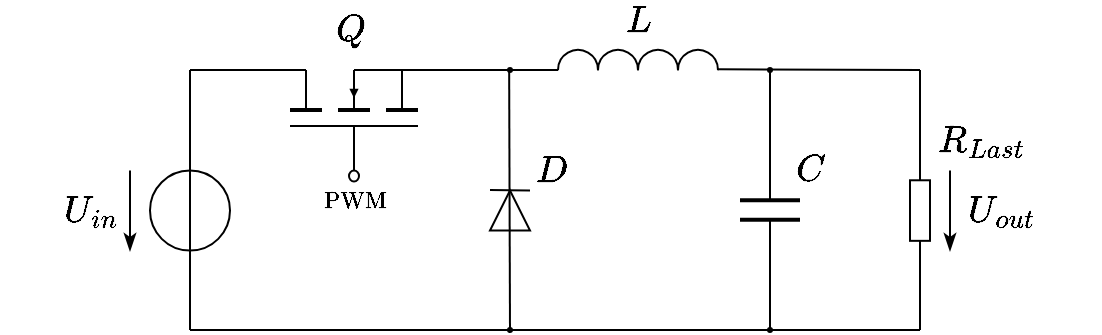 <mxfile version="13.7.3" type="device"><diagram id="vcer4DZiALIEVh8uOrCJ" name="Seite-1"><mxGraphModel dx="517" dy="384" grid="1" gridSize="10" guides="1" tooltips="1" connect="1" arrows="1" fold="1" page="1" pageScale="1" pageWidth="827" pageHeight="1169" math="1" shadow="0"><root><mxCell id="0"/><mxCell id="1" parent="0"/><mxCell id="Rieho1QkIDUN5Vm5wTrm-3" value="" style="endArrow=none;html=1;jumpSize=6;strokeWidth=1;" parent="1" edge="1"><mxGeometry width="50" height="50" relative="1" as="geometry"><mxPoint x="340" y="220" as="sourcePoint"/><mxPoint x="360" y="220.28" as="targetPoint"/></mxGeometry></mxCell><mxCell id="Rieho1QkIDUN5Vm5wTrm-8" value="" style="endArrow=none;html=1;strokeWidth=1;" parent="1" source="Rieho1QkIDUN5Vm5wTrm-1" edge="1"><mxGeometry width="50" height="50" relative="1" as="geometry"><mxPoint x="190" y="420" as="sourcePoint"/><mxPoint x="190" y="160" as="targetPoint"/></mxGeometry></mxCell><mxCell id="Rieho1QkIDUN5Vm5wTrm-9" value="" style="endArrow=none;html=1;strokeWidth=1;" parent="1" edge="1"><mxGeometry width="50" height="50" relative="1" as="geometry"><mxPoint x="248" y="160" as="sourcePoint"/><mxPoint x="190" y="160" as="targetPoint"/></mxGeometry></mxCell><mxCell id="Rieho1QkIDUN5Vm5wTrm-4" value="" style="endArrow=none;html=1;strokeWidth=2;endSize=6;" parent="1" edge="1"><mxGeometry width="50" height="50" relative="1" as="geometry"><mxPoint x="240" y="180" as="sourcePoint"/><mxPoint x="256" y="180" as="targetPoint"/></mxGeometry></mxCell><mxCell id="Rieho1QkIDUN5Vm5wTrm-6" value="" style="endArrow=none;html=1;strokeWidth=1;" parent="1" edge="1"><mxGeometry width="50" height="50" relative="1" as="geometry"><mxPoint x="240" y="188" as="sourcePoint"/><mxPoint x="304" y="188" as="targetPoint"/></mxGeometry></mxCell><mxCell id="Rieho1QkIDUN5Vm5wTrm-7" value="" style="endArrow=none;html=1;strokeWidth=1;" parent="1" edge="1"><mxGeometry width="50" height="50" relative="1" as="geometry"><mxPoint x="272" y="210" as="sourcePoint"/><mxPoint x="272" y="188" as="targetPoint"/></mxGeometry></mxCell><mxCell id="Rieho1QkIDUN5Vm5wTrm-10" value="" style="endArrow=none;html=1;strokeWidth=1;" parent="1" edge="1"><mxGeometry width="50" height="50" relative="1" as="geometry"><mxPoint x="248" y="180" as="sourcePoint"/><mxPoint x="248" y="160" as="targetPoint"/><Array as="points"/></mxGeometry></mxCell><mxCell id="Rieho1QkIDUN5Vm5wTrm-11" value="" style="endArrow=none;html=1;strokeWidth=2;" parent="1" edge="1"><mxGeometry width="50" height="50" relative="1" as="geometry"><mxPoint x="264" y="180" as="sourcePoint"/><mxPoint x="280" y="180" as="targetPoint"/></mxGeometry></mxCell><mxCell id="Rieho1QkIDUN5Vm5wTrm-12" value="" style="endArrow=none;html=1;strokeWidth=2;jumpSize=6;" parent="1" edge="1"><mxGeometry width="50" height="50" relative="1" as="geometry"><mxPoint x="288" y="180.0" as="sourcePoint"/><mxPoint x="304" y="180.0" as="targetPoint"/></mxGeometry></mxCell><mxCell id="Rieho1QkIDUN5Vm5wTrm-14" value="" style="endArrow=block;html=1;strokeWidth=1;startArrow=none;startFill=0;endFill=1;endSize=2;" parent="1" edge="1"><mxGeometry width="50" height="50" relative="1" as="geometry"><mxPoint x="272" y="164" as="sourcePoint"/><mxPoint x="272" y="174.0" as="targetPoint"/><Array as="points"/></mxGeometry></mxCell><mxCell id="Rieho1QkIDUN5Vm5wTrm-16" value="" style="endArrow=none;html=1;strokeWidth=1;" parent="1" source="Rieho1QkIDUN5Vm5wTrm-27" edge="1"><mxGeometry width="50" height="50" relative="1" as="geometry"><mxPoint x="370" y="160" as="sourcePoint"/><mxPoint x="272" y="160" as="targetPoint"/></mxGeometry></mxCell><mxCell id="Rieho1QkIDUN5Vm5wTrm-17" value="" style="endArrow=none;html=1;strokeWidth=1;" parent="1" edge="1"><mxGeometry width="50" height="50" relative="1" as="geometry"><mxPoint x="272" y="180" as="sourcePoint"/><mxPoint x="272" y="160" as="targetPoint"/><Array as="points"/></mxGeometry></mxCell><mxCell id="Rieho1QkIDUN5Vm5wTrm-18" value="" style="endArrow=none;html=1;strokeWidth=1;" parent="1" edge="1"><mxGeometry width="50" height="50" relative="1" as="geometry"><mxPoint x="296" y="180" as="sourcePoint"/><mxPoint x="296" y="160" as="targetPoint"/><Array as="points"/></mxGeometry></mxCell><mxCell id="Rieho1QkIDUN5Vm5wTrm-1" value="" style="ellipse;whiteSpace=wrap;html=1;aspect=fixed;strokeWidth=1;" parent="1" vertex="1"><mxGeometry x="170" y="210.28" width="40" height="40" as="geometry"/></mxCell><mxCell id="Rieho1QkIDUN5Vm5wTrm-20" value="" style="endArrow=none;html=1;strokeWidth=1;entryX=0.5;entryY=0;entryDx=0;entryDy=0;" parent="1" target="Rieho1QkIDUN5Vm5wTrm-1" edge="1"><mxGeometry width="50" height="50" relative="1" as="geometry"><mxPoint x="190" y="290" as="sourcePoint"/><mxPoint x="190" y="160" as="targetPoint"/></mxGeometry></mxCell><mxCell id="Rieho1QkIDUN5Vm5wTrm-21" value="" style="triangle;whiteSpace=wrap;html=1;strokeWidth=1;fillColor=none;gradientColor=none;rotation=-90;" parent="1" vertex="1"><mxGeometry x="340" y="220.28" width="20" height="20" as="geometry"/></mxCell><mxCell id="Rieho1QkIDUN5Vm5wTrm-22" value="" style="endArrow=none;html=1;strokeWidth=1;" parent="1" edge="1"><mxGeometry width="50" height="50" relative="1" as="geometry"><mxPoint x="350" y="290" as="sourcePoint"/><mxPoint x="349.58" y="160" as="targetPoint"/></mxGeometry></mxCell><mxCell id="Rieho1QkIDUN5Vm5wTrm-27" value="" style="verticalLabelPosition=bottom;verticalAlign=top;html=1;shape=mxgraph.basic.arc;strokeWidth=1;startAngle=0.748;endAngle=0.252;fillColor=none;gradientColor=none;" parent="1" vertex="1"><mxGeometry x="374" y="150" width="20" height="20" as="geometry"/></mxCell><mxCell id="Rieho1QkIDUN5Vm5wTrm-28" value="" style="verticalLabelPosition=bottom;verticalAlign=top;html=1;shape=mxgraph.basic.arc;strokeWidth=1;startAngle=0.748;endAngle=0.252;fillColor=none;gradientColor=none;" parent="1" vertex="1"><mxGeometry x="394" y="150" width="20" height="20" as="geometry"/></mxCell><mxCell id="Rieho1QkIDUN5Vm5wTrm-29" value="" style="verticalLabelPosition=bottom;verticalAlign=top;html=1;shape=mxgraph.basic.arc;strokeWidth=1;startAngle=0.748;endAngle=0.252;fillColor=none;gradientColor=none;" parent="1" vertex="1"><mxGeometry x="414" y="150" width="20" height="20" as="geometry"/></mxCell><mxCell id="Rieho1QkIDUN5Vm5wTrm-30" value="" style="verticalLabelPosition=bottom;verticalAlign=top;html=1;shape=mxgraph.basic.arc;strokeWidth=1;startAngle=0.748;endAngle=0.252;fillColor=none;gradientColor=none;" parent="1" vertex="1"><mxGeometry x="434" y="150" width="20" height="20" as="geometry"/></mxCell><mxCell id="Rieho1QkIDUN5Vm5wTrm-31" value="" style="endArrow=none;html=1;strokeWidth=2;" parent="1" edge="1"><mxGeometry width="50" height="50" relative="1" as="geometry"><mxPoint x="465" y="225.16" as="sourcePoint"/><mxPoint x="495" y="225.16" as="targetPoint"/></mxGeometry></mxCell><mxCell id="Rieho1QkIDUN5Vm5wTrm-32" value="" style="endArrow=none;html=1;strokeWidth=2;" parent="1" edge="1"><mxGeometry width="50" height="50" relative="1" as="geometry"><mxPoint x="465.0" y="234.82" as="sourcePoint"/><mxPoint x="495.0" y="234.82" as="targetPoint"/></mxGeometry></mxCell><mxCell id="Rieho1QkIDUN5Vm5wTrm-33" value="" style="endArrow=none;html=1;strokeWidth=1;" parent="1" edge="1"><mxGeometry width="50" height="50" relative="1" as="geometry"><mxPoint x="555" y="160" as="sourcePoint"/><mxPoint x="454" y="159.66" as="targetPoint"/></mxGeometry></mxCell><mxCell id="Rieho1QkIDUN5Vm5wTrm-34" value="" style="endArrow=none;html=1;strokeWidth=1;" parent="1" edge="1"><mxGeometry width="50" height="50" relative="1" as="geometry"><mxPoint x="480" y="225" as="sourcePoint"/><mxPoint x="480" y="160" as="targetPoint"/></mxGeometry></mxCell><mxCell id="Rieho1QkIDUN5Vm5wTrm-35" value="" style="endArrow=none;html=1;strokeWidth=1;" parent="1" edge="1"><mxGeometry width="50" height="50" relative="1" as="geometry"><mxPoint x="555" y="290" as="sourcePoint"/><mxPoint x="190" y="290" as="targetPoint"/></mxGeometry></mxCell><mxCell id="Rieho1QkIDUN5Vm5wTrm-36" value="" style="endArrow=none;html=1;strokeWidth=1;" parent="1" edge="1"><mxGeometry width="50" height="50" relative="1" as="geometry"><mxPoint x="480" y="290" as="sourcePoint"/><mxPoint x="480" y="235" as="targetPoint"/></mxGeometry></mxCell><mxCell id="Rieho1QkIDUN5Vm5wTrm-38" style="edgeStyle=orthogonalEdgeStyle;rounded=0;jumpSize=6;orthogonalLoop=1;jettySize=auto;html=1;startArrow=none;startFill=0;endArrow=none;endFill=0;endSize=2;strokeWidth=1;" parent="1" source="Rieho1QkIDUN5Vm5wTrm-37" edge="1"><mxGeometry relative="1" as="geometry"><mxPoint x="555" y="160" as="targetPoint"/></mxGeometry></mxCell><mxCell id="Rieho1QkIDUN5Vm5wTrm-39" style="edgeStyle=orthogonalEdgeStyle;rounded=0;jumpSize=6;orthogonalLoop=1;jettySize=auto;html=1;startArrow=none;startFill=0;endArrow=none;endFill=0;endSize=2;strokeWidth=1;" parent="1" source="Rieho1QkIDUN5Vm5wTrm-37" edge="1"><mxGeometry relative="1" as="geometry"><mxPoint x="555" y="290.0" as="targetPoint"/></mxGeometry></mxCell><mxCell id="Rieho1QkIDUN5Vm5wTrm-37" value="" style="rounded=0;whiteSpace=wrap;html=1;strokeColor=#000000;strokeWidth=1;fillColor=none;gradientColor=none;" parent="1" vertex="1"><mxGeometry x="550" y="215.14" width="10" height="30.28" as="geometry"/></mxCell><mxCell id="Rieho1QkIDUN5Vm5wTrm-40" value="&lt;font style=&quot;font-size: 16px&quot;&gt;$$C$$&lt;/font&gt;" style="text;html=1;align=center;verticalAlign=middle;resizable=0;points=[];autosize=1;" parent="1" vertex="1"><mxGeometry x="470" y="200.28" width="60" height="20" as="geometry"/></mxCell><mxCell id="Rieho1QkIDUN5Vm5wTrm-41" value="&lt;font style=&quot;font-size: 16px&quot;&gt;$$R_{Last}$$&lt;/font&gt;" style="text;html=1;align=center;verticalAlign=middle;resizable=0;points=[];autosize=1;" parent="1" vertex="1"><mxGeometry x="530" y="185.28" width="110" height="20" as="geometry"/></mxCell><mxCell id="Rieho1QkIDUN5Vm5wTrm-42" value="&lt;font style=&quot;font-size: 16px&quot;&gt;$$D$$&lt;/font&gt;" style="text;html=1;align=center;verticalAlign=middle;resizable=0;points=[];autosize=1;" parent="1" vertex="1"><mxGeometry x="340" y="200.28" width="60" height="20" as="geometry"/></mxCell><mxCell id="Rieho1QkIDUN5Vm5wTrm-43" value="&lt;font style=&quot;font-size: 16px&quot;&gt;$$L$$&lt;/font&gt;" style="text;html=1;align=center;verticalAlign=middle;resizable=0;points=[];autosize=1;" parent="1" vertex="1"><mxGeometry x="384" y="125" width="60" height="20" as="geometry"/></mxCell><mxCell id="Rieho1QkIDUN5Vm5wTrm-44" value="&lt;font style=&quot;font-size: 16px&quot;&gt;$$Q$$&lt;/font&gt;" style="text;html=1;align=center;verticalAlign=middle;resizable=0;points=[];autosize=1;" parent="1" vertex="1"><mxGeometry x="240" y="130" width="60" height="20" as="geometry"/></mxCell><mxCell id="Rieho1QkIDUN5Vm5wTrm-45" value="" style="endArrow=classicThin;html=1;strokeWidth=1;endFill=1;" parent="1" edge="1"><mxGeometry width="50" height="50" relative="1" as="geometry"><mxPoint x="160" y="210.28" as="sourcePoint"/><mxPoint x="160" y="250.56" as="targetPoint"/></mxGeometry></mxCell><mxCell id="Rieho1QkIDUN5Vm5wTrm-46" value="&lt;font style=&quot;font-size: 16px&quot;&gt;$$U_{in}$$&lt;/font&gt;" style="text;html=1;align=center;verticalAlign=middle;resizable=0;points=[];autosize=1;" parent="1" vertex="1"><mxGeometry x="95" y="220.28" width="90" height="20" as="geometry"/></mxCell><mxCell id="Rieho1QkIDUN5Vm5wTrm-47" value="" style="endArrow=classicThin;html=1;strokeWidth=1;endFill=1;" parent="1" edge="1"><mxGeometry width="50" height="50" relative="1" as="geometry"><mxPoint x="570" y="210.28" as="sourcePoint"/><mxPoint x="570" y="250.56" as="targetPoint"/></mxGeometry></mxCell><mxCell id="Rieho1QkIDUN5Vm5wTrm-49" value="&lt;font style=&quot;font-size: 16px&quot;&gt;$$U_{out}$$&lt;/font&gt;" style="text;html=1;align=center;verticalAlign=middle;resizable=0;points=[];autosize=1;" parent="1" vertex="1"><mxGeometry x="545" y="220.28" width="100" height="20" as="geometry"/></mxCell><mxCell id="Rieho1QkIDUN5Vm5wTrm-50" value="" style="ellipse;whiteSpace=wrap;html=1;strokeColor=#000000;strokeWidth=1;fillColor=none;gradientColor=none;" parent="1" vertex="1"><mxGeometry x="269.5" y="210.28" width="5" height="5.42" as="geometry"/></mxCell><mxCell id="Rieho1QkIDUN5Vm5wTrm-51" value="&lt;font style=&quot;font-size: 10px&quot;&gt;$$\text{PWM}$$&lt;/font&gt;" style="text;html=1;align=center;verticalAlign=middle;resizable=0;points=[];autosize=1;" parent="1" vertex="1"><mxGeometry x="227" y="215.7" width="90" height="20" as="geometry"/></mxCell><mxCell id="xq2d1QYjJaacSfGiWuB8-1" value="" style="ellipse;whiteSpace=wrap;html=1;fillColor=#000000;" vertex="1" parent="1"><mxGeometry x="349" y="159" width="2" height="2" as="geometry"/></mxCell><mxCell id="xq2d1QYjJaacSfGiWuB8-2" value="" style="ellipse;whiteSpace=wrap;html=1;fillColor=#000000;" vertex="1" parent="1"><mxGeometry x="479" y="159" width="2" height="2" as="geometry"/></mxCell><mxCell id="xq2d1QYjJaacSfGiWuB8-3" value="" style="ellipse;whiteSpace=wrap;html=1;fillColor=#000000;" vertex="1" parent="1"><mxGeometry x="479" y="289" width="2" height="2" as="geometry"/></mxCell><mxCell id="xq2d1QYjJaacSfGiWuB8-4" value="" style="ellipse;whiteSpace=wrap;html=1;fillColor=#000000;" vertex="1" parent="1"><mxGeometry x="349" y="289" width="2" height="2" as="geometry"/></mxCell></root></mxGraphModel></diagram></mxfile>